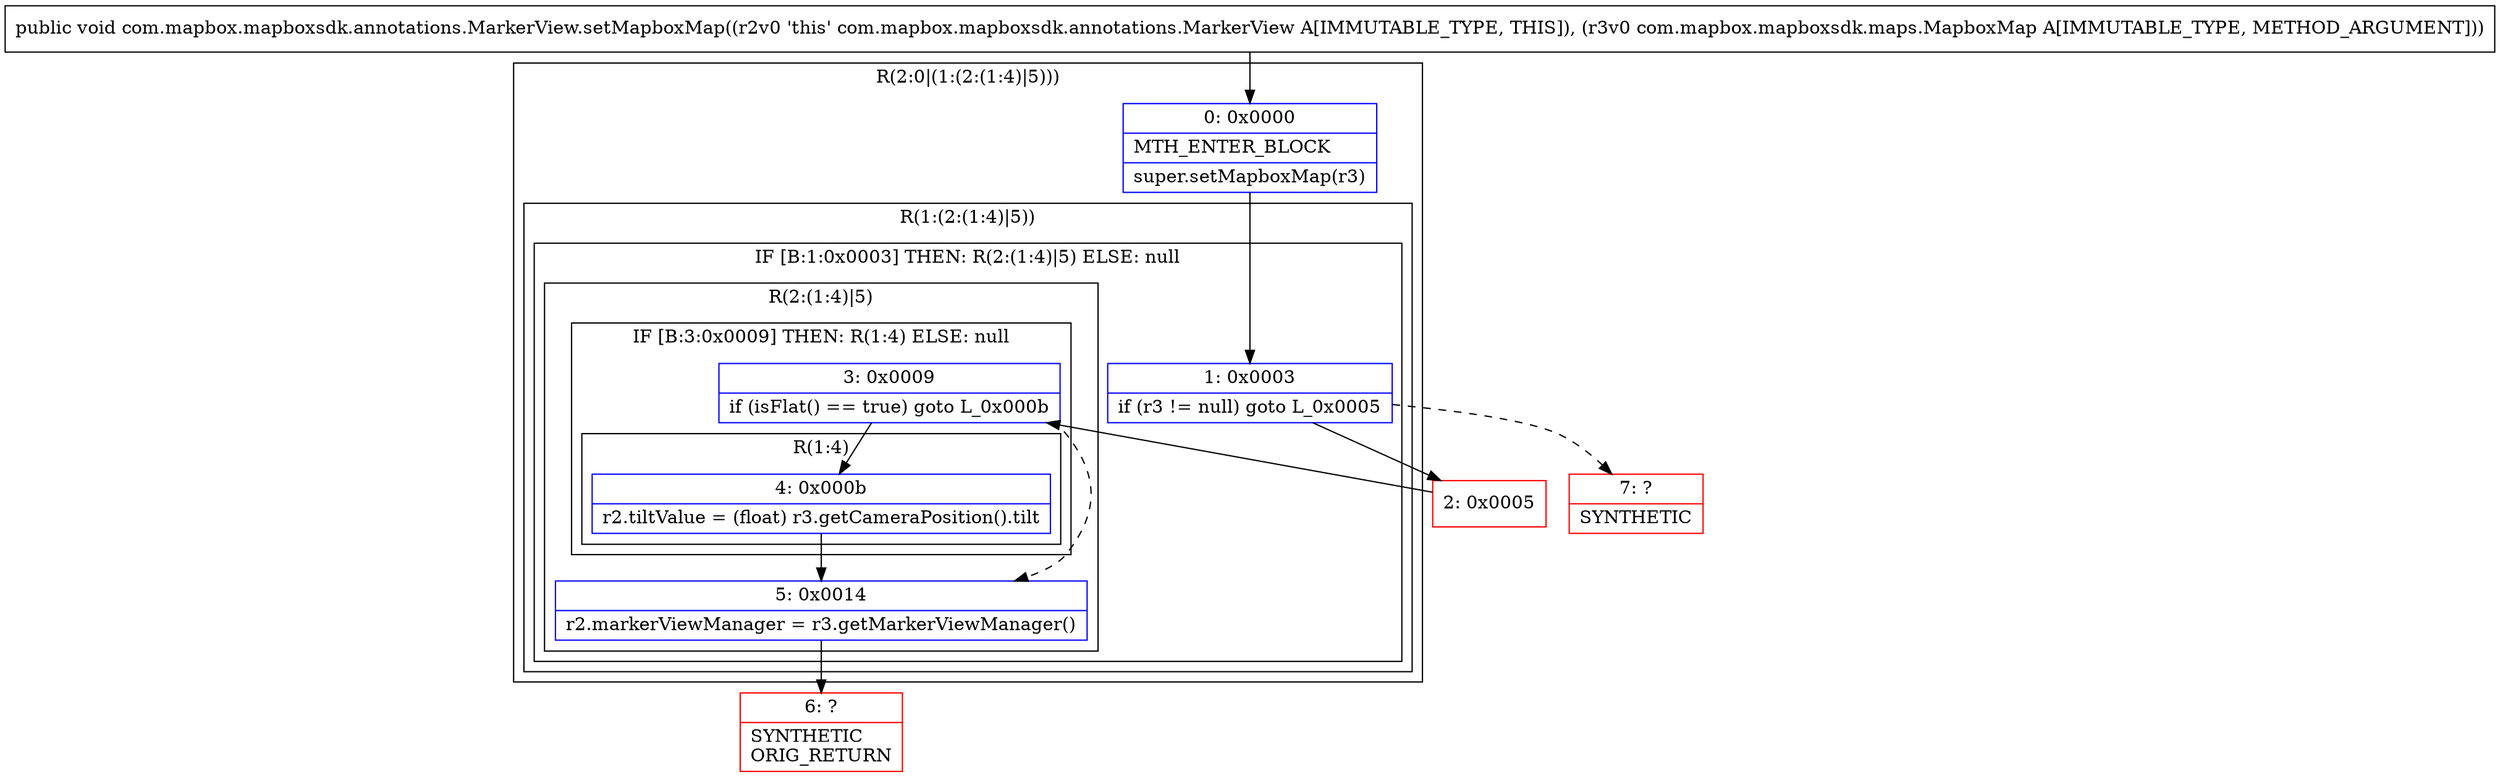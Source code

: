 digraph "CFG forcom.mapbox.mapboxsdk.annotations.MarkerView.setMapboxMap(Lcom\/mapbox\/mapboxsdk\/maps\/MapboxMap;)V" {
subgraph cluster_Region_962726344 {
label = "R(2:0|(1:(2:(1:4)|5)))";
node [shape=record,color=blue];
Node_0 [shape=record,label="{0\:\ 0x0000|MTH_ENTER_BLOCK\l|super.setMapboxMap(r3)\l}"];
subgraph cluster_Region_974190312 {
label = "R(1:(2:(1:4)|5))";
node [shape=record,color=blue];
subgraph cluster_IfRegion_400886996 {
label = "IF [B:1:0x0003] THEN: R(2:(1:4)|5) ELSE: null";
node [shape=record,color=blue];
Node_1 [shape=record,label="{1\:\ 0x0003|if (r3 != null) goto L_0x0005\l}"];
subgraph cluster_Region_1528154131 {
label = "R(2:(1:4)|5)";
node [shape=record,color=blue];
subgraph cluster_IfRegion_1913693936 {
label = "IF [B:3:0x0009] THEN: R(1:4) ELSE: null";
node [shape=record,color=blue];
Node_3 [shape=record,label="{3\:\ 0x0009|if (isFlat() == true) goto L_0x000b\l}"];
subgraph cluster_Region_1326103020 {
label = "R(1:4)";
node [shape=record,color=blue];
Node_4 [shape=record,label="{4\:\ 0x000b|r2.tiltValue = (float) r3.getCameraPosition().tilt\l}"];
}
}
Node_5 [shape=record,label="{5\:\ 0x0014|r2.markerViewManager = r3.getMarkerViewManager()\l}"];
}
}
}
}
Node_2 [shape=record,color=red,label="{2\:\ 0x0005}"];
Node_6 [shape=record,color=red,label="{6\:\ ?|SYNTHETIC\lORIG_RETURN\l}"];
Node_7 [shape=record,color=red,label="{7\:\ ?|SYNTHETIC\l}"];
MethodNode[shape=record,label="{public void com.mapbox.mapboxsdk.annotations.MarkerView.setMapboxMap((r2v0 'this' com.mapbox.mapboxsdk.annotations.MarkerView A[IMMUTABLE_TYPE, THIS]), (r3v0 com.mapbox.mapboxsdk.maps.MapboxMap A[IMMUTABLE_TYPE, METHOD_ARGUMENT])) }"];
MethodNode -> Node_0;
Node_0 -> Node_1;
Node_1 -> Node_2;
Node_1 -> Node_7[style=dashed];
Node_3 -> Node_4;
Node_3 -> Node_5[style=dashed];
Node_4 -> Node_5;
Node_5 -> Node_6;
Node_2 -> Node_3;
}

